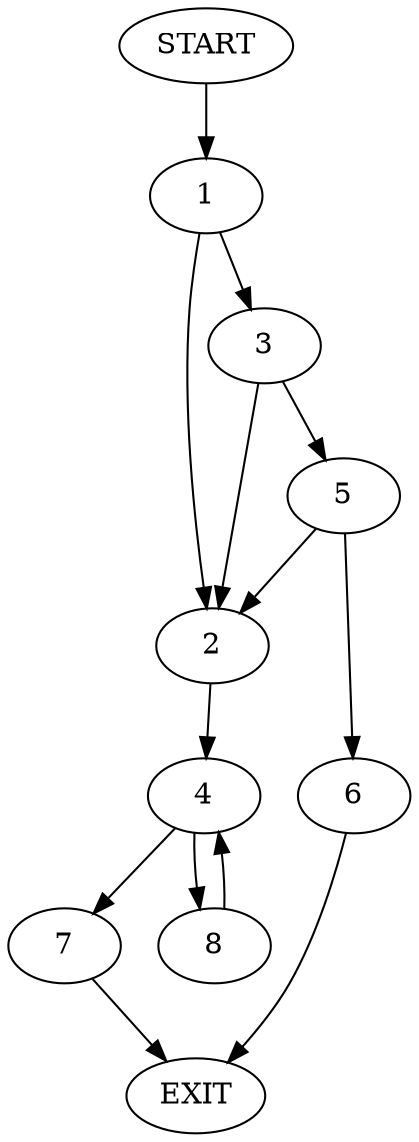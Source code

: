 digraph {
0 [label="START"]
9 [label="EXIT"]
0 -> 1
1 -> 2
1 -> 3
2 -> 4
3 -> 5
3 -> 2
5 -> 6
5 -> 2
6 -> 9
4 -> 7
4 -> 8
8 -> 4
7 -> 9
}
